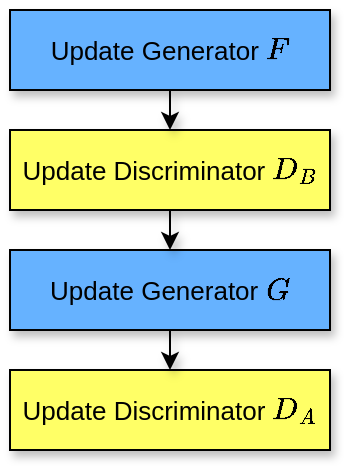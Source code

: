 <mxfile version="22.1.21" type="github">
  <diagram name="Page-1" id="m7m9heV8ONqg0qjLuI-J">
    <mxGraphModel dx="943" dy="496" grid="1" gridSize="10" guides="1" tooltips="1" connect="1" arrows="1" fold="1" page="1" pageScale="1" pageWidth="850" pageHeight="1100" math="1" shadow="0">
      <root>
        <mxCell id="0" />
        <mxCell id="1" parent="0" />
        <mxCell id="J3Yvc2JVIc1KQNk7ZOwb-1" value="Update Generator \(F\)" style="rounded=0;whiteSpace=wrap;html=1;fillColor=#66B2FF;fontSize=13;shadow=1;" parent="1" vertex="1">
          <mxGeometry x="360" y="260" width="160" height="40" as="geometry" />
        </mxCell>
        <mxCell id="J3Yvc2JVIc1KQNk7ZOwb-2" value="Update Discriminator \(D_B\)" style="rounded=0;whiteSpace=wrap;html=1;fillColor=#FFFF66;fontSize=13;shadow=1;" parent="1" vertex="1">
          <mxGeometry x="360" y="320" width="160" height="40" as="geometry" />
        </mxCell>
        <mxCell id="J3Yvc2JVIc1KQNk7ZOwb-3" value="Update Generator \(G\)" style="rounded=0;whiteSpace=wrap;html=1;fillColor=#66B2FF;fontSize=13;shadow=1;" parent="1" vertex="1">
          <mxGeometry x="360" y="380" width="160" height="40" as="geometry" />
        </mxCell>
        <mxCell id="J3Yvc2JVIc1KQNk7ZOwb-4" value="Update Discriminator \(D_A\)" style="rounded=0;whiteSpace=wrap;html=1;fillColor=#FFFF66;fontSize=13;shadow=1;" parent="1" vertex="1">
          <mxGeometry x="360" y="440" width="160" height="40" as="geometry" />
        </mxCell>
        <mxCell id="J3Yvc2JVIc1KQNk7ZOwb-5" value="" style="endArrow=classic;html=1;rounded=0;exitX=0.5;exitY=1;exitDx=0;exitDy=0;entryX=0.5;entryY=0;entryDx=0;entryDy=0;fontSize=13;shadow=1;" parent="1" source="J3Yvc2JVIc1KQNk7ZOwb-1" target="J3Yvc2JVIc1KQNk7ZOwb-2" edge="1">
          <mxGeometry width="50" height="50" relative="1" as="geometry">
            <mxPoint x="360" y="420" as="sourcePoint" />
            <mxPoint x="410" y="370" as="targetPoint" />
          </mxGeometry>
        </mxCell>
        <mxCell id="J3Yvc2JVIc1KQNk7ZOwb-6" value="" style="endArrow=classic;html=1;rounded=0;exitX=0.5;exitY=1;exitDx=0;exitDy=0;entryX=0.5;entryY=0;entryDx=0;entryDy=0;fontSize=13;shadow=1;" parent="1" source="J3Yvc2JVIc1KQNk7ZOwb-2" target="J3Yvc2JVIc1KQNk7ZOwb-3" edge="1">
          <mxGeometry width="50" height="50" relative="1" as="geometry">
            <mxPoint x="450" y="290" as="sourcePoint" />
            <mxPoint x="450" y="330" as="targetPoint" />
          </mxGeometry>
        </mxCell>
        <mxCell id="J3Yvc2JVIc1KQNk7ZOwb-8" value="" style="endArrow=classic;html=1;rounded=0;exitX=0.5;exitY=1;exitDx=0;exitDy=0;entryX=0.5;entryY=0;entryDx=0;entryDy=0;fontSize=13;shadow=1;" parent="1" source="J3Yvc2JVIc1KQNk7ZOwb-3" target="J3Yvc2JVIc1KQNk7ZOwb-4" edge="1">
          <mxGeometry width="50" height="50" relative="1" as="geometry">
            <mxPoint x="470" y="310" as="sourcePoint" />
            <mxPoint x="470" y="350" as="targetPoint" />
          </mxGeometry>
        </mxCell>
      </root>
    </mxGraphModel>
  </diagram>
</mxfile>
